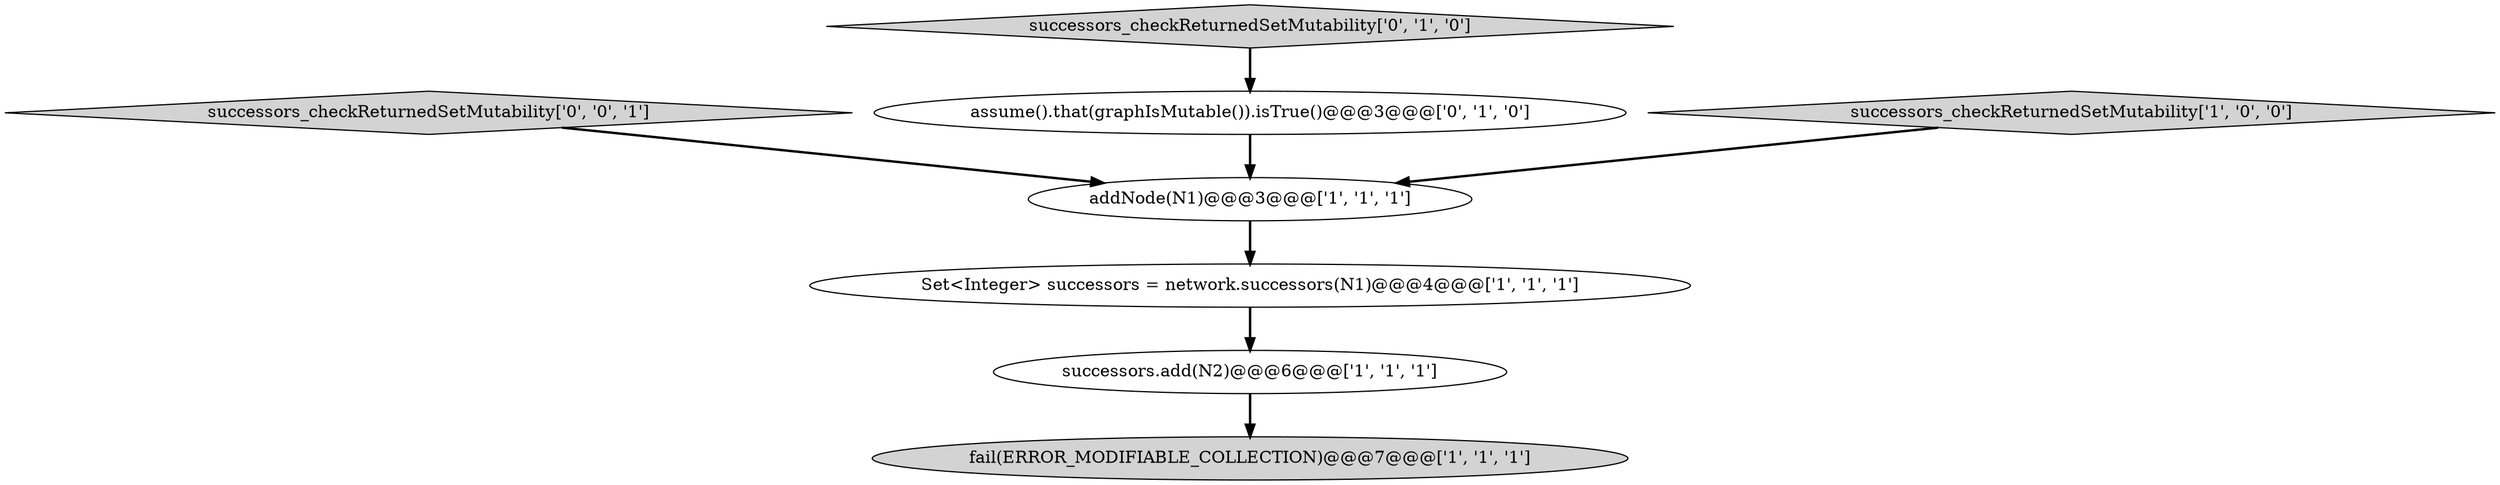 digraph {
2 [style = filled, label = "successors.add(N2)@@@6@@@['1', '1', '1']", fillcolor = white, shape = ellipse image = "AAA0AAABBB1BBB"];
7 [style = filled, label = "successors_checkReturnedSetMutability['0', '0', '1']", fillcolor = lightgray, shape = diamond image = "AAA0AAABBB3BBB"];
5 [style = filled, label = "assume().that(graphIsMutable()).isTrue()@@@3@@@['0', '1', '0']", fillcolor = white, shape = ellipse image = "AAA1AAABBB2BBB"];
6 [style = filled, label = "successors_checkReturnedSetMutability['0', '1', '0']", fillcolor = lightgray, shape = diamond image = "AAA0AAABBB2BBB"];
3 [style = filled, label = "fail(ERROR_MODIFIABLE_COLLECTION)@@@7@@@['1', '1', '1']", fillcolor = lightgray, shape = ellipse image = "AAA0AAABBB1BBB"];
1 [style = filled, label = "Set<Integer> successors = network.successors(N1)@@@4@@@['1', '1', '1']", fillcolor = white, shape = ellipse image = "AAA0AAABBB1BBB"];
0 [style = filled, label = "successors_checkReturnedSetMutability['1', '0', '0']", fillcolor = lightgray, shape = diamond image = "AAA0AAABBB1BBB"];
4 [style = filled, label = "addNode(N1)@@@3@@@['1', '1', '1']", fillcolor = white, shape = ellipse image = "AAA0AAABBB1BBB"];
0->4 [style = bold, label=""];
7->4 [style = bold, label=""];
1->2 [style = bold, label=""];
6->5 [style = bold, label=""];
5->4 [style = bold, label=""];
4->1 [style = bold, label=""];
2->3 [style = bold, label=""];
}

